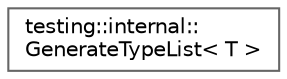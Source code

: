 digraph "Graphical Class Hierarchy"
{
 // LATEX_PDF_SIZE
  bgcolor="transparent";
  edge [fontname=Helvetica,fontsize=10,labelfontname=Helvetica,labelfontsize=10];
  node [fontname=Helvetica,fontsize=10,shape=box,height=0.2,width=0.4];
  rankdir="LR";
  Node0 [id="Node000000",label="testing::internal::\lGenerateTypeList\< T \>",height=0.2,width=0.4,color="grey40", fillcolor="white", style="filled",URL="$structtesting_1_1internal_1_1GenerateTypeList.html",tooltip=" "];
}
